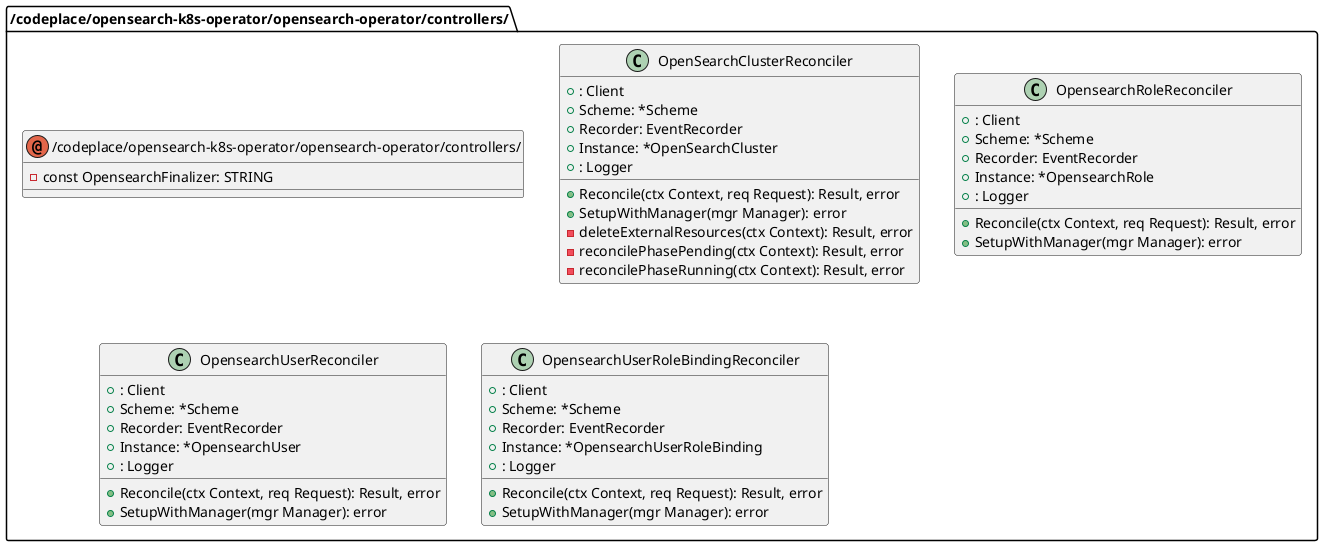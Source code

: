 @startuml
package /codeplace/opensearch-k8s-operator/opensearch-operator/controllers/{
annotation /codeplace/opensearch-k8s-operator/opensearch-operator/controllers/ {
-const OpensearchFinalizer: STRING


}
class OpenSearchClusterReconciler {
+: Client
+Scheme: *Scheme
+Recorder: EventRecorder
+Instance: *OpenSearchCluster
+: Logger
+Reconcile(ctx Context, req Request): Result, error
+SetupWithManager(mgr Manager): error
-deleteExternalResources(ctx Context): Result, error
-reconcilePhasePending(ctx Context): Result, error
-reconcilePhaseRunning(ctx Context): Result, error
}
class OpensearchRoleReconciler {
+: Client
+Scheme: *Scheme
+Recorder: EventRecorder
+Instance: *OpensearchRole
+: Logger
+Reconcile(ctx Context, req Request): Result, error
+SetupWithManager(mgr Manager): error
}
class OpensearchUserReconciler {
+: Client
+Scheme: *Scheme
+Recorder: EventRecorder
+Instance: *OpensearchUser
+: Logger
+Reconcile(ctx Context, req Request): Result, error
+SetupWithManager(mgr Manager): error
}
class OpensearchUserRoleBindingReconciler {
+: Client
+Scheme: *Scheme
+Recorder: EventRecorder
+Instance: *OpensearchUserRoleBinding
+: Logger
+Reconcile(ctx Context, req Request): Result, error
+SetupWithManager(mgr Manager): error
}
}


@enduml